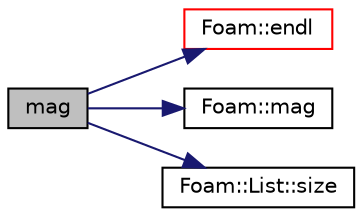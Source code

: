 digraph "mag"
{
  bgcolor="transparent";
  edge [fontname="Helvetica",fontsize="10",labelfontname="Helvetica",labelfontsize="10"];
  node [fontname="Helvetica",fontsize="10",shape=record];
  rankdir="LR";
  Node972 [label="mag",height=0.2,width=0.4,color="black", fillcolor="grey75", style="filled", fontcolor="black"];
  Node972 -> Node973 [color="midnightblue",fontsize="10",style="solid",fontname="Helvetica"];
  Node973 [label="Foam::endl",height=0.2,width=0.4,color="red",URL="$a21851.html#a2db8fe02a0d3909e9351bb4275b23ce4",tooltip="Add newline and flush stream. "];
  Node972 -> Node975 [color="midnightblue",fontsize="10",style="solid",fontname="Helvetica"];
  Node975 [label="Foam::mag",height=0.2,width=0.4,color="black",URL="$a21851.html#a929da2a3fdcf3dacbbe0487d3a330dae"];
  Node972 -> Node976 [color="midnightblue",fontsize="10",style="solid",fontname="Helvetica"];
  Node976 [label="Foam::List::size",height=0.2,width=0.4,color="black",URL="$a26833.html#a8a5f6fa29bd4b500caf186f60245b384",tooltip="Override size to be inconsistent with allocated storage. "];
}

